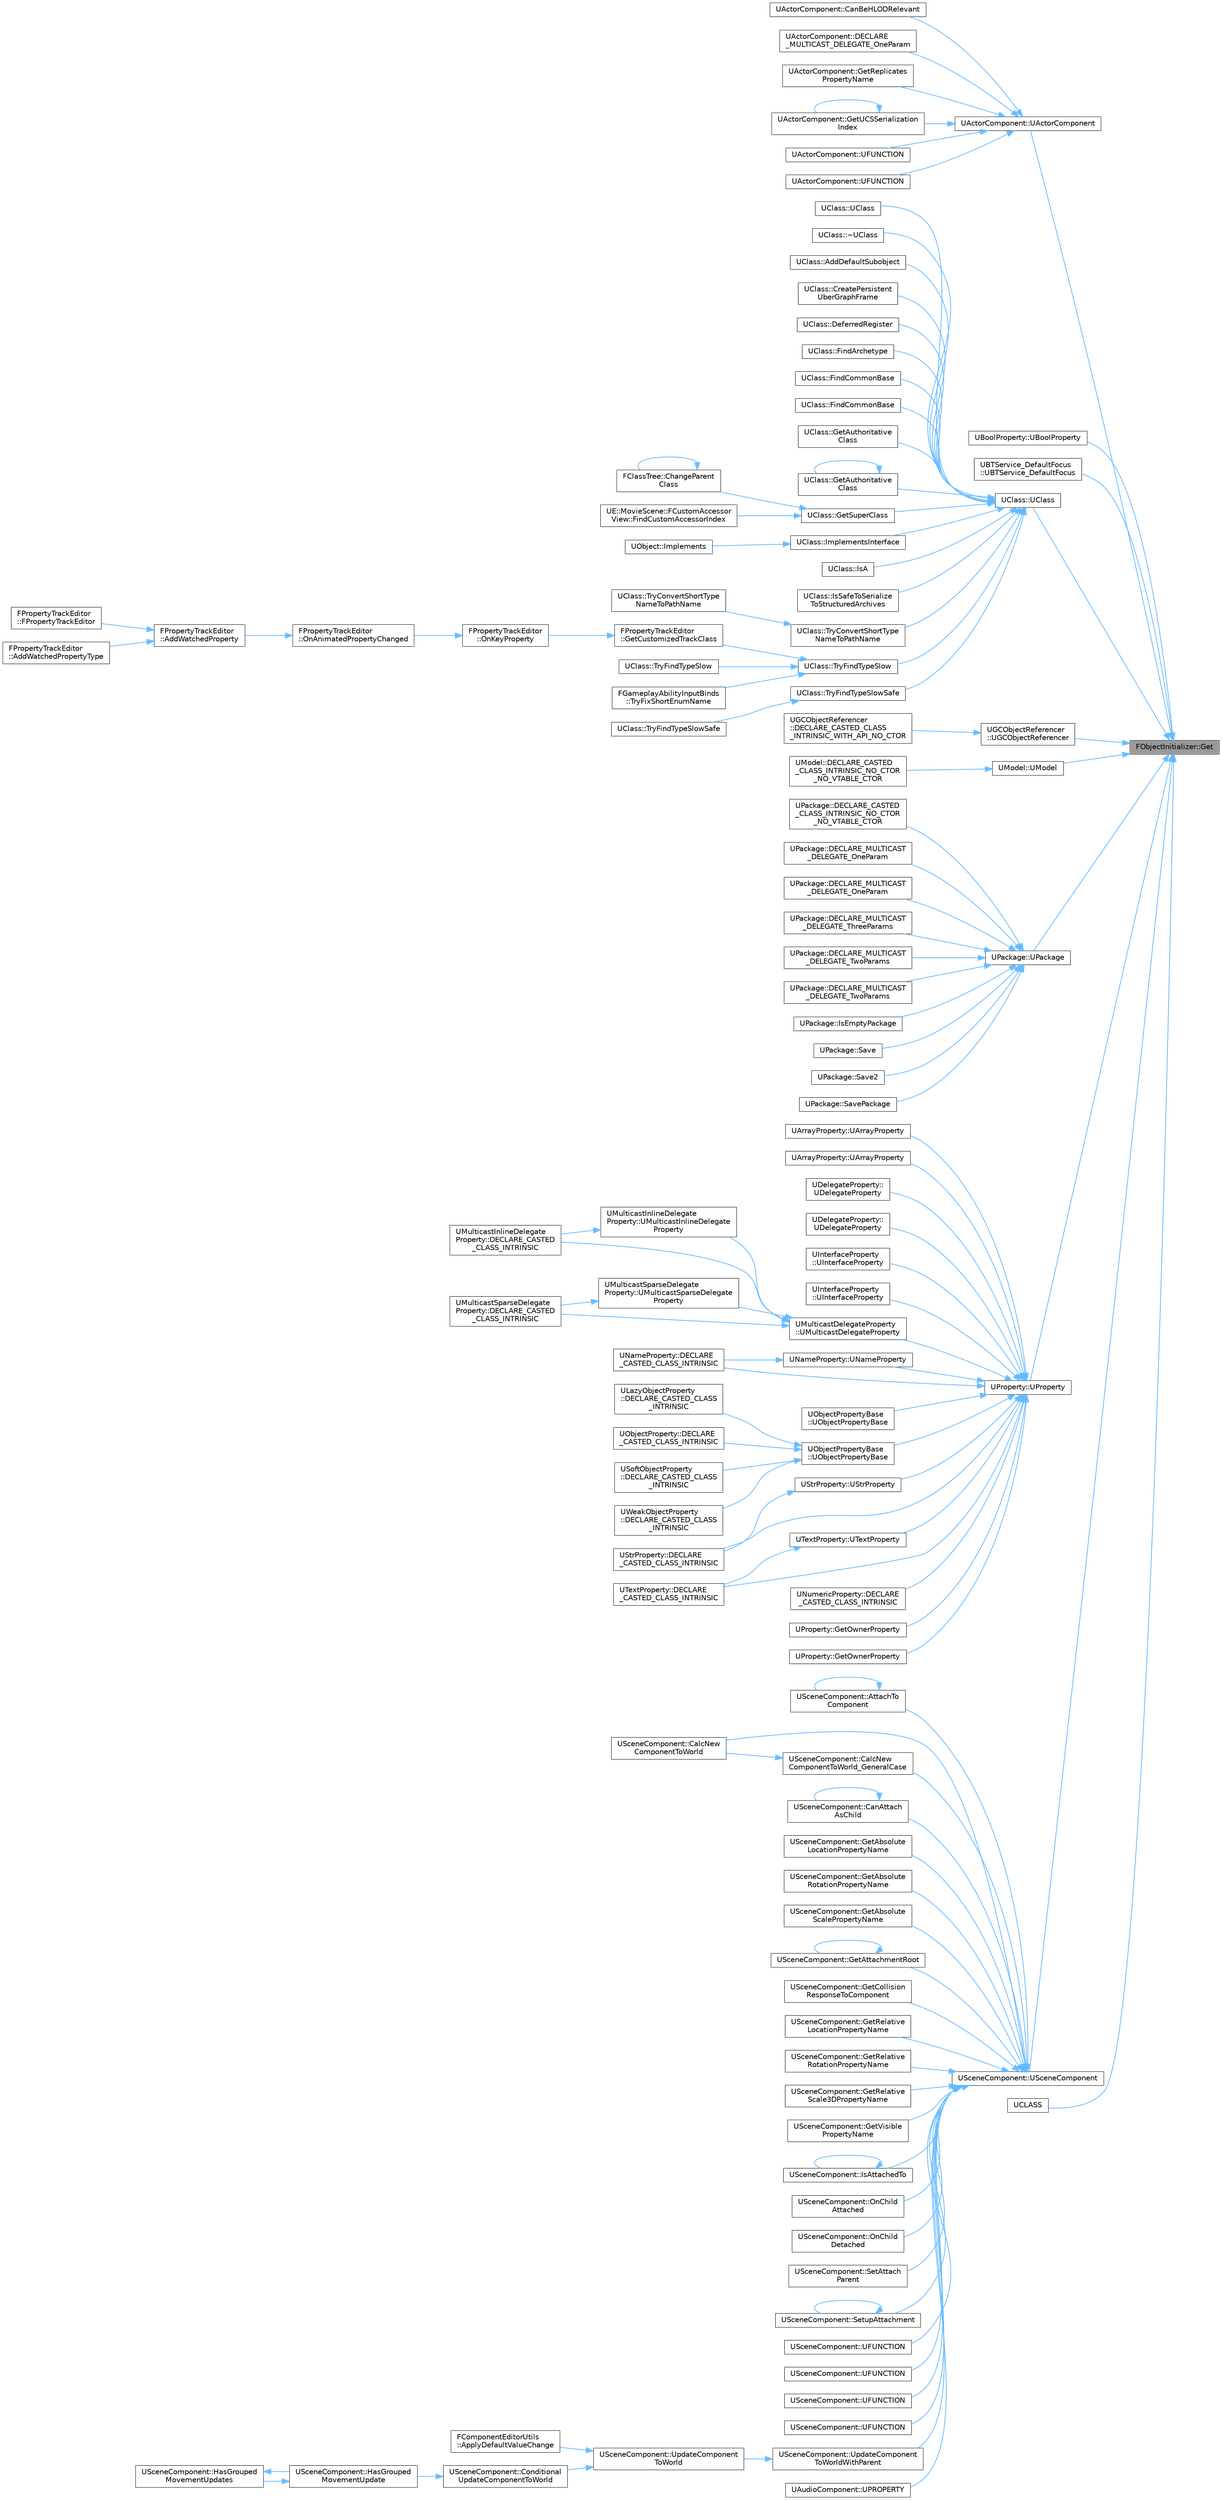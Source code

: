 digraph "FObjectInitializer::Get"
{
 // INTERACTIVE_SVG=YES
 // LATEX_PDF_SIZE
  bgcolor="transparent";
  edge [fontname=Helvetica,fontsize=10,labelfontname=Helvetica,labelfontsize=10];
  node [fontname=Helvetica,fontsize=10,shape=box,height=0.2,width=0.4];
  rankdir="RL";
  Node1 [id="Node000001",label="FObjectInitializer::Get",height=0.2,width=0.4,color="gray40", fillcolor="grey60", style="filled", fontcolor="black",tooltip="Gets ObjectInitializer for the currently constructed object."];
  Node1 -> Node2 [id="edge1_Node000001_Node000002",dir="back",color="steelblue1",style="solid",tooltip=" "];
  Node2 [id="Node000002",label="UActorComponent::UActorComponent",height=0.2,width=0.4,color="grey40", fillcolor="white", style="filled",URL="$df/db5/classUActorComponent.html#aa260b51625481ac2b89594957b99da61",tooltip="Default UObject constructor that takes an optional ObjectInitializer."];
  Node2 -> Node3 [id="edge2_Node000002_Node000003",dir="back",color="steelblue1",style="solid",tooltip=" "];
  Node3 [id="Node000003",label="UActorComponent::CanBeHLODRelevant",height=0.2,width=0.4,color="grey40", fillcolor="white", style="filled",URL="$df/db5/classUActorComponent.html#a53706fb8d66450050e47185053f92306",tooltip="Utility method used by subclasses to test basic conditions a component must fulfill to be considered ..."];
  Node2 -> Node4 [id="edge3_Node000002_Node000004",dir="back",color="steelblue1",style="solid",tooltip=" "];
  Node4 [id="Node000004",label="UActorComponent::DECLARE\l_MULTICAST_DELEGATE_OneParam",height=0.2,width=0.4,color="grey40", fillcolor="white", style="filled",URL="$df/db5/classUActorComponent.html#ad89ea882f20e94e623a737c84a3250ba",tooltip=" "];
  Node2 -> Node5 [id="edge4_Node000002_Node000005",dir="back",color="steelblue1",style="solid",tooltip=" "];
  Node5 [id="Node000005",label="UActorComponent::GetReplicates\lPropertyName",height=0.2,width=0.4,color="grey40", fillcolor="white", style="filled",URL="$df/db5/classUActorComponent.html#aa4007ddc6996da00c436d8625a592dfc",tooltip="Gets the property name for bReplicates."];
  Node2 -> Node6 [id="edge5_Node000002_Node000006",dir="back",color="steelblue1",style="solid",tooltip=" "];
  Node6 [id="Node000006",label="UActorComponent::GetUCSSerialization\lIndex",height=0.2,width=0.4,color="grey40", fillcolor="white", style="filled",URL="$df/db5/classUActorComponent.html#a8074df965db773a18b282f6a6af17414",tooltip="Returns the UCS serialization index."];
  Node6 -> Node6 [id="edge6_Node000006_Node000006",dir="back",color="steelblue1",style="solid",tooltip=" "];
  Node2 -> Node7 [id="edge7_Node000002_Node000007",dir="back",color="steelblue1",style="solid",tooltip=" "];
  Node7 [id="Node000007",label="UActorComponent::UFUNCTION",height=0.2,width=0.4,color="grey40", fillcolor="white", style="filled",URL="$df/db5/classUActorComponent.html#ac58b2f5aaece934cd665a0c0f7866146",tooltip="Make this component tick after PrerequisiteComponent."];
  Node2 -> Node8 [id="edge8_Node000002_Node000008",dir="back",color="steelblue1",style="solid",tooltip=" "];
  Node8 [id="Node000008",label="UActorComponent::UFUNCTION",height=0.2,width=0.4,color="grey40", fillcolor="white", style="filled",URL="$df/db5/classUActorComponent.html#a13058908265b93cdc4c2b21fe101ae69",tooltip="Remove tick dependency on PrerequisiteComponent."];
  Node1 -> Node9 [id="edge9_Node000001_Node000009",dir="back",color="steelblue1",style="solid",tooltip=" "];
  Node9 [id="Node000009",label="UBoolProperty::UBoolProperty",height=0.2,width=0.4,color="grey40", fillcolor="white", style="filled",URL="$da/d8c/classUBoolProperty.html#ada66432d0638579b14fdff0b4eebc96a",tooltip=" "];
  Node1 -> Node10 [id="edge10_Node000001_Node000010",dir="back",color="steelblue1",style="solid",tooltip=" "];
  Node10 [id="Node000010",label="UBTService_DefaultFocus\l::UBTService_DefaultFocus",height=0.2,width=0.4,color="grey40", fillcolor="white", style="filled",URL="$dd/d33/classUBTService__DefaultFocus.html#a168fd1c57095d3ca447889adfbd40e4f",tooltip=" "];
  Node1 -> Node11 [id="edge11_Node000001_Node000011",dir="back",color="steelblue1",style="solid",tooltip=" "];
  Node11 [id="Node000011",label="UClass::UClass",height=0.2,width=0.4,color="grey40", fillcolor="white", style="filled",URL="$d4/d77/classUClass.html#a3eaf7ab414407b1d5821cc1c9b371ae5",tooltip=" "];
  Node11 -> Node12 [id="edge12_Node000011_Node000012",dir="back",color="steelblue1",style="solid",tooltip=" "];
  Node12 [id="Node000012",label="UClass::UClass",height=0.2,width=0.4,color="grey40", fillcolor="white", style="filled",URL="$d4/d77/classUClass.html#a29ca0fbcdb3f94cba3215601c09c6325",tooltip=" "];
  Node11 -> Node13 [id="edge13_Node000011_Node000013",dir="back",color="steelblue1",style="solid",tooltip=" "];
  Node13 [id="Node000013",label="UClass::~UClass",height=0.2,width=0.4,color="grey40", fillcolor="white", style="filled",URL="$d4/d77/classUClass.html#a294e9b7ce6a4500d9555dda7c276a460",tooltip=" "];
  Node11 -> Node14 [id="edge14_Node000011_Node000014",dir="back",color="steelblue1",style="solid",tooltip=" "];
  Node14 [id="Node000014",label="UClass::AddDefaultSubobject",height=0.2,width=0.4,color="grey40", fillcolor="white", style="filled",URL="$d4/d77/classUClass.html#aba20f9d07bfa6846905465179b6371d2",tooltip="Adds a new default instance map item."];
  Node11 -> Node15 [id="edge15_Node000011_Node000015",dir="back",color="steelblue1",style="solid",tooltip=" "];
  Node15 [id="Node000015",label="UClass::CreatePersistent\lUberGraphFrame",height=0.2,width=0.4,color="grey40", fillcolor="white", style="filled",URL="$d4/d77/classUClass.html#a1982b5bd812a168c2da5435db7f1ae45",tooltip="Creates memory to store temporary data."];
  Node11 -> Node16 [id="edge16_Node000011_Node000016",dir="back",color="steelblue1",style="solid",tooltip=" "];
  Node16 [id="Node000016",label="UClass::DeferredRegister",height=0.2,width=0.4,color="grey40", fillcolor="white", style="filled",URL="$d4/d77/classUClass.html#a792d1672fa7497f16d7b1c2d16b4c706",tooltip="Convert a boot-strap registered class into a real one, add to uobject array, etc."];
  Node11 -> Node17 [id="edge17_Node000011_Node000017",dir="back",color="steelblue1",style="solid",tooltip=" "];
  Node17 [id="Node000017",label="UClass::FindArchetype",height=0.2,width=0.4,color="grey40", fillcolor="white", style="filled",URL="$d4/d77/classUClass.html#aa0bab5fa09ce830d413929dedda751ac",tooltip="Finds the object that is used as the parent object when serializing properties, overridden for bluepr..."];
  Node11 -> Node18 [id="edge18_Node000011_Node000018",dir="back",color="steelblue1",style="solid",tooltip=" "];
  Node18 [id="Node000018",label="UClass::FindCommonBase",height=0.2,width=0.4,color="grey40", fillcolor="white", style="filled",URL="$d4/d77/classUClass.html#a0dc9973b3703b09a9afb01ee7125e90b",tooltip="Finds the common base class that parents the array of classes passed in."];
  Node11 -> Node19 [id="edge19_Node000011_Node000019",dir="back",color="steelblue1",style="solid",tooltip=" "];
  Node19 [id="Node000019",label="UClass::FindCommonBase",height=0.2,width=0.4,color="grey40", fillcolor="white", style="filled",URL="$d4/d77/classUClass.html#a0f42481d5148b4e21ec6a72759b9fd77",tooltip="Finds the common base class that parents the two classes passed in."];
  Node11 -> Node20 [id="edge20_Node000011_Node000020",dir="back",color="steelblue1",style="solid",tooltip=" "];
  Node20 [id="Node000020",label="UClass::GetAuthoritative\lClass",height=0.2,width=0.4,color="grey40", fillcolor="white", style="filled",URL="$d4/d77/classUClass.html#af3a59e892850e951eaad2392976b122d",tooltip="If there are potentially multiple versions of this class (e.g."];
  Node11 -> Node21 [id="edge21_Node000011_Node000021",dir="back",color="steelblue1",style="solid",tooltip=" "];
  Node21 [id="Node000021",label="UClass::GetAuthoritative\lClass",height=0.2,width=0.4,color="grey40", fillcolor="white", style="filled",URL="$d4/d77/classUClass.html#a69fa0fed46fa0abf4be3a4a471fa570f",tooltip=" "];
  Node21 -> Node21 [id="edge22_Node000021_Node000021",dir="back",color="steelblue1",style="solid",tooltip=" "];
  Node11 -> Node22 [id="edge23_Node000011_Node000022",dir="back",color="steelblue1",style="solid",tooltip=" "];
  Node22 [id="Node000022",label="UClass::GetSuperClass",height=0.2,width=0.4,color="grey40", fillcolor="white", style="filled",URL="$d4/d77/classUClass.html#aafb82e374c37f130107959822cc94d5a",tooltip="Returns parent class, the parent of a Class is always another class."];
  Node22 -> Node23 [id="edge24_Node000022_Node000023",dir="back",color="steelblue1",style="solid",tooltip=" "];
  Node23 [id="Node000023",label="FClassTree::ChangeParent\lClass",height=0.2,width=0.4,color="grey40", fillcolor="white", style="filled",URL="$de/d1f/classFClassTree.html#afd1b5042e1f5072d870bccb258727427",tooltip="Move a class node in the hierarchy tree after a class has changed its SuperClass."];
  Node23 -> Node23 [id="edge25_Node000023_Node000023",dir="back",color="steelblue1",style="solid",tooltip=" "];
  Node22 -> Node24 [id="edge26_Node000022_Node000024",dir="back",color="steelblue1",style="solid",tooltip=" "];
  Node24 [id="Node000024",label="UE::MovieScene::FCustomAccessor\lView::FindCustomAccessorIndex",height=0.2,width=0.4,color="grey40", fillcolor="white", style="filled",URL="$d5/dd6/structUE_1_1MovieScene_1_1FCustomAccessorView.html#af5406f5fc5b26043496b605cbb229502",tooltip=" "];
  Node11 -> Node25 [id="edge27_Node000011_Node000025",dir="back",color="steelblue1",style="solid",tooltip=" "];
  Node25 [id="Node000025",label="UClass::ImplementsInterface",height=0.2,width=0.4,color="grey40", fillcolor="white", style="filled",URL="$d4/d77/classUClass.html#afe1f221f788a17354e101663792b6566",tooltip="This will return whether or not this class implements the passed in class / interface."];
  Node25 -> Node26 [id="edge28_Node000025_Node000026",dir="back",color="steelblue1",style="solid",tooltip=" "];
  Node26 [id="Node000026",label="UObject::Implements",height=0.2,width=0.4,color="grey40", fillcolor="white", style="filled",URL="$df/def/classUObject.html#ae0bc37b1499bdc19fdcfd670aa566c07",tooltip="Returns true if this object implements the interface T, false otherwise."];
  Node11 -> Node27 [id="edge29_Node000011_Node000027",dir="back",color="steelblue1",style="solid",tooltip=" "];
  Node27 [id="Node000027",label="UClass::IsA",height=0.2,width=0.4,color="grey40", fillcolor="white", style="filled",URL="$d4/d77/classUClass.html#a7005afe87f5319c03bafdea7d771064f",tooltip="This signature intentionally hides the method declared in UObjectBaseUtility to make it private."];
  Node11 -> Node28 [id="edge30_Node000011_Node000028",dir="back",color="steelblue1",style="solid",tooltip=" "];
  Node28 [id="Node000028",label="UClass::IsSafeToSerialize\lToStructuredArchives",height=0.2,width=0.4,color="grey40", fillcolor="white", style="filled",URL="$d4/d77/classUClass.html#aa53c24e5ae5f7e9ff565aa5947e2d0a8",tooltip="Helper function for determining if the given class is compatible with structured archive serializatio..."];
  Node11 -> Node29 [id="edge31_Node000011_Node000029",dir="back",color="steelblue1",style="solid",tooltip=" "];
  Node29 [id="Node000029",label="UClass::TryConvertShortType\lNameToPathName",height=0.2,width=0.4,color="grey40", fillcolor="white", style="filled",URL="$d4/d77/classUClass.html#a5f003f121352dbc26ec9e960ee3c49f5",tooltip="Tries to convert short class name to class path name."];
  Node29 -> Node30 [id="edge32_Node000029_Node000030",dir="back",color="steelblue1",style="solid",tooltip=" "];
  Node30 [id="Node000030",label="UClass::TryConvertShortType\lNameToPathName",height=0.2,width=0.4,color="grey40", fillcolor="white", style="filled",URL="$d4/d77/classUClass.html#a092f21b075bd15b2eb45a080881b0816",tooltip="Tries to convert short class name to class path name."];
  Node11 -> Node31 [id="edge33_Node000011_Node000031",dir="back",color="steelblue1",style="solid",tooltip=" "];
  Node31 [id="Node000031",label="UClass::TryFindTypeSlow",height=0.2,width=0.4,color="grey40", fillcolor="white", style="filled",URL="$d4/d77/classUClass.html#af27b3e322ffd28aabf54bb826bc62605",tooltip="Utility function that tries to find a type (class/struct/enum) given a path name or a short name howe..."];
  Node31 -> Node32 [id="edge34_Node000031_Node000032",dir="back",color="steelblue1",style="solid",tooltip=" "];
  Node32 [id="Node000032",label="FPropertyTrackEditor\l::GetCustomizedTrackClass",height=0.2,width=0.4,color="grey40", fillcolor="white", style="filled",URL="$d2/ddf/classFPropertyTrackEditor.html#a3286b8a4379e27deed886e05da8abd18",tooltip="Get a customized track class from the property if there is one, otherwise return nullptr."];
  Node32 -> Node33 [id="edge35_Node000032_Node000033",dir="back",color="steelblue1",style="solid",tooltip=" "];
  Node33 [id="Node000033",label="FPropertyTrackEditor\l::OnKeyProperty",height=0.2,width=0.4,color="grey40", fillcolor="white", style="filled",URL="$d2/ddf/classFPropertyTrackEditor.html#ae15f459bca140aa8ce2705a416f88b8a",tooltip="Adds a key based on a property change."];
  Node33 -> Node34 [id="edge36_Node000033_Node000034",dir="back",color="steelblue1",style="solid",tooltip=" "];
  Node34 [id="Node000034",label="FPropertyTrackEditor\l::OnAnimatedPropertyChanged",height=0.2,width=0.4,color="grey40", fillcolor="white", style="filled",URL="$d2/ddf/classFPropertyTrackEditor.html#adc7b3cca3d97597e16ba4deab8be7417",tooltip="Called by the details panel when an animatable property changes."];
  Node34 -> Node35 [id="edge37_Node000034_Node000035",dir="back",color="steelblue1",style="solid",tooltip=" "];
  Node35 [id="Node000035",label="FPropertyTrackEditor\l::AddWatchedProperty",height=0.2,width=0.4,color="grey40", fillcolor="white", style="filled",URL="$d2/ddf/classFPropertyTrackEditor.html#addad71aaf1e74ae332f42fec7a938ac7",tooltip="Adds a callback for property changes for the supplied property type name."];
  Node35 -> Node36 [id="edge38_Node000035_Node000036",dir="back",color="steelblue1",style="solid",tooltip=" "];
  Node36 [id="Node000036",label="FPropertyTrackEditor\l::FPropertyTrackEditor",height=0.2,width=0.4,color="grey40", fillcolor="white", style="filled",URL="$d2/ddf/classFPropertyTrackEditor.html#a3d57dad4004201f09a928e2ce3dfb7b7",tooltip="Constructor."];
  Node35 -> Node37 [id="edge39_Node000035_Node000037",dir="back",color="steelblue1",style="solid",tooltip=" "];
  Node37 [id="Node000037",label="FPropertyTrackEditor\l::AddWatchedPropertyType",height=0.2,width=0.4,color="grey40", fillcolor="white", style="filled",URL="$d2/ddf/classFPropertyTrackEditor.html#a76daa7a3a3094f1413e00136f235d481",tooltip="Adds a callback for property changes for the supplied property type name."];
  Node31 -> Node38 [id="edge40_Node000031_Node000038",dir="back",color="steelblue1",style="solid",tooltip=" "];
  Node38 [id="Node000038",label="UClass::TryFindTypeSlow",height=0.2,width=0.4,color="grey40", fillcolor="white", style="filled",URL="$d4/d77/classUClass.html#a0443fe97ea025c8defc1933d97de2360",tooltip="Utility function that tries to find a type (class/struct/enum) given a path name or a short name howe..."];
  Node31 -> Node39 [id="edge41_Node000031_Node000039",dir="back",color="steelblue1",style="solid",tooltip=" "];
  Node39 [id="Node000039",label="FGameplayAbilityInputBinds\l::TryFixShortEnumName",height=0.2,width=0.4,color="grey40", fillcolor="white", style="filled",URL="$de/d19/structFGameplayAbilityInputBinds.html#a1eeb52214359bfc23a7c9753d4288952",tooltip=" "];
  Node11 -> Node40 [id="edge42_Node000011_Node000040",dir="back",color="steelblue1",style="solid",tooltip=" "];
  Node40 [id="Node000040",label="UClass::TryFindTypeSlowSafe",height=0.2,width=0.4,color="grey40", fillcolor="white", style="filled",URL="$d4/d77/classUClass.html#af2359fc67ee8bd10244076af0da64d70",tooltip="Utility function that tries to find a type (class/struct/enum) given a path name or a short name howe..."];
  Node40 -> Node41 [id="edge43_Node000040_Node000041",dir="back",color="steelblue1",style="solid",tooltip=" "];
  Node41 [id="Node000041",label="UClass::TryFindTypeSlowSafe",height=0.2,width=0.4,color="grey40", fillcolor="white", style="filled",URL="$d4/d77/classUClass.html#acd49c4c1cd7b89093aab2051c72dcdd9",tooltip="Utility function that tries to find a type (class/struct/enum) given a path name or a short name howe..."];
  Node1 -> Node42 [id="edge44_Node000001_Node000042",dir="back",color="steelblue1",style="solid",tooltip=" "];
  Node42 [id="Node000042",label="UGCObjectReferencer\l::UGCObjectReferencer",height=0.2,width=0.4,color="grey40", fillcolor="white", style="filled",URL="$de/d83/classUGCObjectReferencer.html#a7878da477e77873b89f4ab59db89efaf",tooltip=" "];
  Node42 -> Node43 [id="edge45_Node000042_Node000043",dir="back",color="steelblue1",style="solid",tooltip=" "];
  Node43 [id="Node000043",label="UGCObjectReferencer\l::DECLARE_CASTED_CLASS\l_INTRINSIC_WITH_API_NO_CTOR",height=0.2,width=0.4,color="grey40", fillcolor="white", style="filled",URL="$de/d83/classUGCObjectReferencer.html#a44c9ea5365a8d7d6b6ce84dbda5979cc",tooltip=" "];
  Node1 -> Node44 [id="edge46_Node000001_Node000044",dir="back",color="steelblue1",style="solid",tooltip=" "];
  Node44 [id="Node000044",label="UModel::UModel",height=0.2,width=0.4,color="grey40", fillcolor="white", style="filled",URL="$d9/da7/classUModel.html#a33b8fc2fa4a943ccdbc8f468e34f2600",tooltip=" "];
  Node44 -> Node45 [id="edge47_Node000044_Node000045",dir="back",color="steelblue1",style="solid",tooltip=" "];
  Node45 [id="Node000045",label="UModel::DECLARE_CASTED\l_CLASS_INTRINSIC_NO_CTOR\l_NO_VTABLE_CTOR",height=0.2,width=0.4,color="grey40", fillcolor="white", style="filled",URL="$d9/da7/classUModel.html#a045b960dedfd872d6cd82d8394d3a87c",tooltip="DO NOT USE."];
  Node1 -> Node46 [id="edge48_Node000001_Node000046",dir="back",color="steelblue1",style="solid",tooltip=" "];
  Node46 [id="Node000046",label="UPackage::UPackage",height=0.2,width=0.4,color="grey40", fillcolor="white", style="filled",URL="$da/d4a/classUPackage.html#a6d66fc78d3203b7bab73304e63901915",tooltip=" "];
  Node46 -> Node47 [id="edge49_Node000046_Node000047",dir="back",color="steelblue1",style="solid",tooltip=" "];
  Node47 [id="Node000047",label="UPackage::DECLARE_CASTED\l_CLASS_INTRINSIC_NO_CTOR\l_NO_VTABLE_CTOR",height=0.2,width=0.4,color="grey40", fillcolor="white", style="filled",URL="$da/d4a/classUPackage.html#a2819d8b1ba7da37e3623efd754390300",tooltip="DO NOT USE."];
  Node46 -> Node48 [id="edge50_Node000046_Node000048",dir="back",color="steelblue1",style="solid",tooltip=" "];
  Node48 [id="Node000048",label="UPackage::DECLARE_MULTICAST\l_DELEGATE_OneParam",height=0.2,width=0.4,color="grey40", fillcolor="white", style="filled",URL="$da/d4a/classUPackage.html#adf1fee1dc4a9f1a23fe6992ac6ada43e",tooltip="delegate type for package dirty state events."];
  Node46 -> Node49 [id="edge51_Node000046_Node000049",dir="back",color="steelblue1",style="solid",tooltip=" "];
  Node49 [id="Node000049",label="UPackage::DECLARE_MULTICAST\l_DELEGATE_OneParam",height=0.2,width=0.4,color="grey40", fillcolor="white", style="filled",URL="$da/d4a/classUPackage.html#a831caeea6fafa769173a9a60600bca9e",tooltip="delegate type for when a package is about to be saved"];
  Node46 -> Node50 [id="edge52_Node000046_Node000050",dir="back",color="steelblue1",style="solid",tooltip=" "];
  Node50 [id="Node000050",label="UPackage::DECLARE_MULTICAST\l_DELEGATE_ThreeParams",height=0.2,width=0.4,color="grey40", fillcolor="white", style="filled",URL="$da/d4a/classUPackage.html#ad00ced7cab0a20274628a009d588449c",tooltip="delegate type for package saved events ( Params: const FString& PackageFileName, UObject* Outer,..."];
  Node46 -> Node51 [id="edge53_Node000046_Node000051",dir="back",color="steelblue1",style="solid",tooltip=" "];
  Node51 [id="Node000051",label="UPackage::DECLARE_MULTICAST\l_DELEGATE_TwoParams",height=0.2,width=0.4,color="grey40", fillcolor="white", style="filled",URL="$da/d4a/classUPackage.html#ab77b53ad10f25215d5c87006c7a962f4",tooltip="delegate type for when a package is marked as dirty via UObjectBaseUtility::MarkPackageDirty ( Params..."];
  Node46 -> Node52 [id="edge54_Node000046_Node000052",dir="back",color="steelblue1",style="solid",tooltip=" "];
  Node52 [id="Node000052",label="UPackage::DECLARE_MULTICAST\l_DELEGATE_TwoParams",height=0.2,width=0.4,color="grey40", fillcolor="white", style="filled",URL="$da/d4a/classUPackage.html#a5b005b5c54c7406420bf8700d5446fcd",tooltip="delegate type for when a package is about to be saved"];
  Node46 -> Node53 [id="edge55_Node000046_Node000053",dir="back",color="steelblue1",style="solid",tooltip=" "];
  Node53 [id="Node000053",label="UPackage::IsEmptyPackage",height=0.2,width=0.4,color="grey40", fillcolor="white", style="filled",URL="$da/d4a/classUPackage.html#a720aa8970f84eb7a2e9496f14fae25e3",tooltip="Determines if a package contains no more assets."];
  Node46 -> Node54 [id="edge56_Node000046_Node000054",dir="back",color="steelblue1",style="solid",tooltip=" "];
  Node54 [id="Node000054",label="UPackage::Save",height=0.2,width=0.4,color="grey40", fillcolor="white", style="filled",URL="$da/d4a/classUPackage.html#a28350fdcbaf66fa75b9e9299148df981",tooltip="Save one specific object (along with any objects it references contained within the same Outer) into ..."];
  Node46 -> Node55 [id="edge57_Node000046_Node000055",dir="back",color="steelblue1",style="solid",tooltip=" "];
  Node55 [id="Node000055",label="UPackage::Save2",height=0.2,width=0.4,color="grey40", fillcolor="white", style="filled",URL="$da/d4a/classUPackage.html#a473c2c26aec9d711fd2d18bd89eba7cd",tooltip=" "];
  Node46 -> Node56 [id="edge58_Node000046_Node000056",dir="back",color="steelblue1",style="solid",tooltip=" "];
  Node56 [id="Node000056",label="UPackage::SavePackage",height=0.2,width=0.4,color="grey40", fillcolor="white", style="filled",URL="$da/d4a/classUPackage.html#a3a6fe2ed29fc5d9d730838c6ee8d31c3",tooltip="Save one specific object (along with any objects it references contained within the same Outer) into ..."];
  Node1 -> Node57 [id="edge59_Node000001_Node000057",dir="back",color="steelblue1",style="solid",tooltip=" "];
  Node57 [id="Node000057",label="UProperty::UProperty",height=0.2,width=0.4,color="grey40", fillcolor="white", style="filled",URL="$dd/d39/classUProperty.html#ae4f6e26dbf0af66778ef492b0ee21b43",tooltip=" "];
  Node57 -> Node58 [id="edge60_Node000057_Node000058",dir="back",color="steelblue1",style="solid",tooltip=" "];
  Node58 [id="Node000058",label="UArrayProperty::UArrayProperty",height=0.2,width=0.4,color="grey40", fillcolor="white", style="filled",URL="$d9/d5f/classUArrayProperty.html#a64b1aa9e30fa04e87890af33473c18db",tooltip=" "];
  Node57 -> Node59 [id="edge61_Node000057_Node000059",dir="back",color="steelblue1",style="solid",tooltip=" "];
  Node59 [id="Node000059",label="UArrayProperty::UArrayProperty",height=0.2,width=0.4,color="grey40", fillcolor="white", style="filled",URL="$d9/d5f/classUArrayProperty.html#a7eb9954abb612bc22fb8fcf668add6fb",tooltip=" "];
  Node57 -> Node60 [id="edge62_Node000057_Node000060",dir="back",color="steelblue1",style="solid",tooltip=" "];
  Node60 [id="Node000060",label="UDelegateProperty::\lUDelegateProperty",height=0.2,width=0.4,color="grey40", fillcolor="white", style="filled",URL="$d2/d27/classUDelegateProperty.html#aeb3b32a362480c3029024bf72b4dd80e",tooltip=" "];
  Node57 -> Node61 [id="edge63_Node000057_Node000061",dir="back",color="steelblue1",style="solid",tooltip=" "];
  Node61 [id="Node000061",label="UDelegateProperty::\lUDelegateProperty",height=0.2,width=0.4,color="grey40", fillcolor="white", style="filled",URL="$d2/d27/classUDelegateProperty.html#ad5f262f395b7f7984162b7adc6ed654d",tooltip="Points to the source delegate function (the function declared with the delegate keyword) used in the ..."];
  Node57 -> Node62 [id="edge64_Node000057_Node000062",dir="back",color="steelblue1",style="solid",tooltip=" "];
  Node62 [id="Node000062",label="UInterfaceProperty\l::UInterfaceProperty",height=0.2,width=0.4,color="grey40", fillcolor="white", style="filled",URL="$d8/d10/classUInterfaceProperty.html#af1aa15e25e18509d25a43406b06b793e",tooltip=" "];
  Node57 -> Node63 [id="edge65_Node000057_Node000063",dir="back",color="steelblue1",style="solid",tooltip=" "];
  Node63 [id="Node000063",label="UInterfaceProperty\l::UInterfaceProperty",height=0.2,width=0.4,color="grey40", fillcolor="white", style="filled",URL="$d8/d10/classUInterfaceProperty.html#ab09987e5d39b10faf78e9a9f9af24fe0",tooltip="The native interface class that this interface property refers to."];
  Node57 -> Node64 [id="edge66_Node000057_Node000064",dir="back",color="steelblue1",style="solid",tooltip=" "];
  Node64 [id="Node000064",label="UMulticastDelegateProperty\l::UMulticastDelegateProperty",height=0.2,width=0.4,color="grey40", fillcolor="white", style="filled",URL="$d8/d0c/classUMulticastDelegateProperty.html#a6717efffd879f80d8c566f6e1d608ccf",tooltip="Points to the source delegate function (the function declared with the delegate keyword) used in the ..."];
  Node64 -> Node65 [id="edge67_Node000064_Node000065",dir="back",color="steelblue1",style="solid",tooltip=" "];
  Node65 [id="Node000065",label="UMulticastInlineDelegate\lProperty::UMulticastInlineDelegate\lProperty",height=0.2,width=0.4,color="grey40", fillcolor="white", style="filled",URL="$dc/d30/classUMulticastInlineDelegateProperty.html#a724b87b09f5ea1cb3ff82e7c291c02a3",tooltip=" "];
  Node65 -> Node66 [id="edge68_Node000065_Node000066",dir="back",color="steelblue1",style="solid",tooltip=" "];
  Node66 [id="Node000066",label="UMulticastInlineDelegate\lProperty::DECLARE_CASTED\l_CLASS_INTRINSIC",height=0.2,width=0.4,color="grey40", fillcolor="white", style="filled",URL="$dc/d30/classUMulticastInlineDelegateProperty.html#a212361bf0ba2eb5e10bdd4a7491beceb",tooltip=" "];
  Node64 -> Node67 [id="edge69_Node000064_Node000067",dir="back",color="steelblue1",style="solid",tooltip=" "];
  Node67 [id="Node000067",label="UMulticastSparseDelegate\lProperty::UMulticastSparseDelegate\lProperty",height=0.2,width=0.4,color="grey40", fillcolor="white", style="filled",URL="$d8/d68/classUMulticastSparseDelegateProperty.html#a10eb5d33e8df47915ad538134c51968d",tooltip=" "];
  Node67 -> Node68 [id="edge70_Node000067_Node000068",dir="back",color="steelblue1",style="solid",tooltip=" "];
  Node68 [id="Node000068",label="UMulticastSparseDelegate\lProperty::DECLARE_CASTED\l_CLASS_INTRINSIC",height=0.2,width=0.4,color="grey40", fillcolor="white", style="filled",URL="$d8/d68/classUMulticastSparseDelegateProperty.html#a1162ba306f60d4b6beae0d45bfd784e5",tooltip=" "];
  Node64 -> Node66 [id="edge71_Node000064_Node000066",dir="back",color="steelblue1",style="solid",tooltip=" "];
  Node64 -> Node68 [id="edge72_Node000064_Node000068",dir="back",color="steelblue1",style="solid",tooltip=" "];
  Node57 -> Node69 [id="edge73_Node000057_Node000069",dir="back",color="steelblue1",style="solid",tooltip=" "];
  Node69 [id="Node000069",label="UNameProperty::UNameProperty",height=0.2,width=0.4,color="grey40", fillcolor="white", style="filled",URL="$dc/ded/classUNameProperty.html#a8ee41ed91b39ff4d3590460a0e29542a",tooltip=" "];
  Node69 -> Node70 [id="edge74_Node000069_Node000070",dir="back",color="steelblue1",style="solid",tooltip=" "];
  Node70 [id="Node000070",label="UNameProperty::DECLARE\l_CASTED_CLASS_INTRINSIC",height=0.2,width=0.4,color="grey40", fillcolor="white", style="filled",URL="$dc/ded/classUNameProperty.html#a3b733c44ad61c60a963ba597e96ade5f",tooltip=" "];
  Node57 -> Node71 [id="edge75_Node000057_Node000071",dir="back",color="steelblue1",style="solid",tooltip=" "];
  Node71 [id="Node000071",label="UObjectPropertyBase\l::UObjectPropertyBase",height=0.2,width=0.4,color="grey40", fillcolor="white", style="filled",URL="$d9/d3f/classUObjectPropertyBase.html#a4331639cfaca353f7317f8982bba3b86",tooltip=" "];
  Node57 -> Node72 [id="edge76_Node000057_Node000072",dir="back",color="steelblue1",style="solid",tooltip=" "];
  Node72 [id="Node000072",label="UObjectPropertyBase\l::UObjectPropertyBase",height=0.2,width=0.4,color="grey40", fillcolor="white", style="filled",URL="$d9/d3f/classUObjectPropertyBase.html#a2d6872c727898321f889d869542a9a20",tooltip=" "];
  Node72 -> Node73 [id="edge77_Node000072_Node000073",dir="back",color="steelblue1",style="solid",tooltip=" "];
  Node73 [id="Node000073",label="ULazyObjectProperty\l::DECLARE_CASTED_CLASS\l_INTRINSIC",height=0.2,width=0.4,color="grey40", fillcolor="white", style="filled",URL="$db/de5/classULazyObjectProperty.html#a281c489b7a36f4d78a367206f658dd63",tooltip=" "];
  Node72 -> Node74 [id="edge78_Node000072_Node000074",dir="back",color="steelblue1",style="solid",tooltip=" "];
  Node74 [id="Node000074",label="UObjectProperty::DECLARE\l_CASTED_CLASS_INTRINSIC",height=0.2,width=0.4,color="grey40", fillcolor="white", style="filled",URL="$dd/d4a/classUObjectProperty.html#adc8ae96b14d414d55e11a89d768fc5be",tooltip=" "];
  Node72 -> Node75 [id="edge79_Node000072_Node000075",dir="back",color="steelblue1",style="solid",tooltip=" "];
  Node75 [id="Node000075",label="USoftObjectProperty\l::DECLARE_CASTED_CLASS\l_INTRINSIC",height=0.2,width=0.4,color="grey40", fillcolor="white", style="filled",URL="$d7/def/classUSoftObjectProperty.html#a3ba136db2d645922ff5a2d18c6ffebce",tooltip=" "];
  Node72 -> Node76 [id="edge80_Node000072_Node000076",dir="back",color="steelblue1",style="solid",tooltip=" "];
  Node76 [id="Node000076",label="UWeakObjectProperty\l::DECLARE_CASTED_CLASS\l_INTRINSIC",height=0.2,width=0.4,color="grey40", fillcolor="white", style="filled",URL="$d4/df2/classUWeakObjectProperty.html#ac997e6a415896d461df78ad13e0cd256",tooltip=" "];
  Node57 -> Node77 [id="edge81_Node000057_Node000077",dir="back",color="steelblue1",style="solid",tooltip=" "];
  Node77 [id="Node000077",label="UStrProperty::UStrProperty",height=0.2,width=0.4,color="grey40", fillcolor="white", style="filled",URL="$d4/dc0/classUStrProperty.html#ab0bbdfc81bdc5e0558952644668463af",tooltip=" "];
  Node77 -> Node78 [id="edge82_Node000077_Node000078",dir="back",color="steelblue1",style="solid",tooltip=" "];
  Node78 [id="Node000078",label="UStrProperty::DECLARE\l_CASTED_CLASS_INTRINSIC",height=0.2,width=0.4,color="grey40", fillcolor="white", style="filled",URL="$d4/dc0/classUStrProperty.html#a0a11ef41ff81500fcc2432ee8cbd7843",tooltip=" "];
  Node57 -> Node79 [id="edge83_Node000057_Node000079",dir="back",color="steelblue1",style="solid",tooltip=" "];
  Node79 [id="Node000079",label="UTextProperty::UTextProperty",height=0.2,width=0.4,color="grey40", fillcolor="white", style="filled",URL="$d4/df5/classUTextProperty.html#ae9ced9c52465890d02fbe63bedaae5a9",tooltip=" "];
  Node79 -> Node80 [id="edge84_Node000079_Node000080",dir="back",color="steelblue1",style="solid",tooltip=" "];
  Node80 [id="Node000080",label="UTextProperty::DECLARE\l_CASTED_CLASS_INTRINSIC",height=0.2,width=0.4,color="grey40", fillcolor="white", style="filled",URL="$d4/df5/classUTextProperty.html#ac3371c018361504e5f310a06fd4416d6",tooltip=" "];
  Node57 -> Node70 [id="edge85_Node000057_Node000070",dir="back",color="steelblue1",style="solid",tooltip=" "];
  Node57 -> Node81 [id="edge86_Node000057_Node000081",dir="back",color="steelblue1",style="solid",tooltip=" "];
  Node81 [id="Node000081",label="UNumericProperty::DECLARE\l_CASTED_CLASS_INTRINSIC",height=0.2,width=0.4,color="grey40", fillcolor="white", style="filled",URL="$d5/dcb/classUNumericProperty.html#ab906615ba2d04b2095bceb7161e05ccd",tooltip=" "];
  Node57 -> Node78 [id="edge87_Node000057_Node000078",dir="back",color="steelblue1",style="solid",tooltip=" "];
  Node57 -> Node80 [id="edge88_Node000057_Node000080",dir="back",color="steelblue1",style="solid",tooltip=" "];
  Node57 -> Node82 [id="edge89_Node000057_Node000082",dir="back",color="steelblue1",style="solid",tooltip=" "];
  Node82 [id="Node000082",label="UProperty::GetOwnerProperty",height=0.2,width=0.4,color="grey40", fillcolor="white", style="filled",URL="$dd/d39/classUProperty.html#acce76b4f97cad74236849ae90f63ed23",tooltip="Returns the first UProperty in this property's Outer chain that does not have a UProperty for an Oute..."];
  Node57 -> Node83 [id="edge90_Node000057_Node000083",dir="back",color="steelblue1",style="solid",tooltip=" "];
  Node83 [id="Node000083",label="UProperty::GetOwnerProperty",height=0.2,width=0.4,color="grey40", fillcolor="white", style="filled",URL="$dd/d39/classUProperty.html#a2e390592238ead9ba10ab407cf786381",tooltip=" "];
  Node1 -> Node84 [id="edge91_Node000001_Node000084",dir="back",color="steelblue1",style="solid",tooltip=" "];
  Node84 [id="Node000084",label="USceneComponent::USceneComponent",height=0.2,width=0.4,color="grey40", fillcolor="white", style="filled",URL="$d7/dde/classUSceneComponent.html#ac5dd639651f358ef56c0101725307125",tooltip="The name to use for the default scene root variable."];
  Node84 -> Node85 [id="edge92_Node000084_Node000085",dir="back",color="steelblue1",style="solid",tooltip=" "];
  Node85 [id="Node000085",label="USceneComponent::AttachTo\lComponent",height=0.2,width=0.4,color="grey40", fillcolor="white", style="filled",URL="$d7/dde/classUSceneComponent.html#a54cefe9322d381abaf738f8f402b6b9d",tooltip="Attach this component to another scene component, optionally at a named socket."];
  Node85 -> Node85 [id="edge93_Node000085_Node000085",dir="back",color="steelblue1",style="solid",tooltip=" "];
  Node84 -> Node86 [id="edge94_Node000084_Node000086",dir="back",color="steelblue1",style="solid",tooltip=" "];
  Node86 [id="Node000086",label="USceneComponent::CalcNew\lComponentToWorld",height=0.2,width=0.4,color="grey40", fillcolor="white", style="filled",URL="$d7/dde/classUSceneComponent.html#a4a4607ce662aced5bf40d3510a01d94c",tooltip="Calculate the new ComponentToWorld transform for this component."];
  Node84 -> Node87 [id="edge95_Node000084_Node000087",dir="back",color="steelblue1",style="solid",tooltip=" "];
  Node87 [id="Node000087",label="USceneComponent::CalcNew\lComponentToWorld_GeneralCase",height=0.2,width=0.4,color="grey40", fillcolor="white", style="filled",URL="$d7/dde/classUSceneComponent.html#abf2304f321cbae0d833e0d1d56a2aa55",tooltip="Utility function to handle calculating transform with a parent."];
  Node87 -> Node86 [id="edge96_Node000087_Node000086",dir="back",color="steelblue1",style="solid",tooltip=" "];
  Node84 -> Node88 [id="edge97_Node000084_Node000088",dir="back",color="steelblue1",style="solid",tooltip=" "];
  Node88 [id="Node000088",label="USceneComponent::CanAttach\lAsChild",height=0.2,width=0.4,color="grey40", fillcolor="white", style="filled",URL="$d7/dde/classUSceneComponent.html#a5185edc7a1b67cc41b7e7a4b25ee9b04",tooltip="Called to see if it's possible to attach another scene component as a child."];
  Node88 -> Node88 [id="edge98_Node000088_Node000088",dir="back",color="steelblue1",style="solid",tooltip=" "];
  Node84 -> Node89 [id="edge99_Node000084_Node000089",dir="back",color="steelblue1",style="solid",tooltip=" "];
  Node89 [id="Node000089",label="USceneComponent::GetAbsolute\lLocationPropertyName",height=0.2,width=0.4,color="grey40", fillcolor="white", style="filled",URL="$d7/dde/classUSceneComponent.html#aedbcbcc7986a2cd545cf7b17c59ebff9",tooltip="Gets the property name for bAbsoluteLocation."];
  Node84 -> Node90 [id="edge100_Node000084_Node000090",dir="back",color="steelblue1",style="solid",tooltip=" "];
  Node90 [id="Node000090",label="USceneComponent::GetAbsolute\lRotationPropertyName",height=0.2,width=0.4,color="grey40", fillcolor="white", style="filled",URL="$d7/dde/classUSceneComponent.html#a00dac0ff6ce58a696ccdca0e45c0c35b",tooltip="Gets the property name for bAbsoluteRotation."];
  Node84 -> Node91 [id="edge101_Node000084_Node000091",dir="back",color="steelblue1",style="solid",tooltip=" "];
  Node91 [id="Node000091",label="USceneComponent::GetAbsolute\lScalePropertyName",height=0.2,width=0.4,color="grey40", fillcolor="white", style="filled",URL="$d7/dde/classUSceneComponent.html#a7e991bb3752a74684b1c1a648986d354",tooltip="Gets the property name for bAbsoluteScale."];
  Node84 -> Node92 [id="edge102_Node000084_Node000092",dir="back",color="steelblue1",style="solid",tooltip=" "];
  Node92 [id="Node000092",label="USceneComponent::GetAttachmentRoot",height=0.2,width=0.4,color="grey40", fillcolor="white", style="filled",URL="$d7/dde/classUSceneComponent.html#a41af40f7e25823e8a3278b3a83e7acd4",tooltip="Set how often this component is allowed to move during runtime."];
  Node92 -> Node92 [id="edge103_Node000092_Node000092",dir="back",color="steelblue1",style="solid",tooltip=" "];
  Node84 -> Node93 [id="edge104_Node000084_Node000093",dir="back",color="steelblue1",style="solid",tooltip=" "];
  Node93 [id="Node000093",label="USceneComponent::GetCollision\lResponseToComponent",height=0.2,width=0.4,color="grey40", fillcolor="white", style="filled",URL="$d7/dde/classUSceneComponent.html#a332de0e1e7f69ee80ee254d2dbfa4160",tooltip="Compares the CollisionObjectType of each component against the Response of the other,..."];
  Node84 -> Node94 [id="edge105_Node000084_Node000094",dir="back",color="steelblue1",style="solid",tooltip=" "];
  Node94 [id="Node000094",label="USceneComponent::GetRelative\lLocationPropertyName",height=0.2,width=0.4,color="grey40", fillcolor="white", style="filled",URL="$d7/dde/classUSceneComponent.html#ad34d1753f26b0f9dc00ea223d3ccada7",tooltip="Gets the property name for RelativeLocation."];
  Node84 -> Node95 [id="edge106_Node000084_Node000095",dir="back",color="steelblue1",style="solid",tooltip=" "];
  Node95 [id="Node000095",label="USceneComponent::GetRelative\lRotationPropertyName",height=0.2,width=0.4,color="grey40", fillcolor="white", style="filled",URL="$d7/dde/classUSceneComponent.html#a8fdcfdc9a93bfe8484adcb67bd501324",tooltip="Gets the property name for RelativeRotation."];
  Node84 -> Node96 [id="edge107_Node000084_Node000096",dir="back",color="steelblue1",style="solid",tooltip=" "];
  Node96 [id="Node000096",label="USceneComponent::GetRelative\lScale3DPropertyName",height=0.2,width=0.4,color="grey40", fillcolor="white", style="filled",URL="$d7/dde/classUSceneComponent.html#ad5d118f17438265bbc614539791e223f",tooltip="Gets the property name for RelativeScale3D."];
  Node84 -> Node97 [id="edge108_Node000084_Node000097",dir="back",color="steelblue1",style="solid",tooltip=" "];
  Node97 [id="Node000097",label="USceneComponent::GetVisible\lPropertyName",height=0.2,width=0.4,color="grey40", fillcolor="white", style="filled",URL="$d7/dde/classUSceneComponent.html#a8c7e4d751ef0bb36ed9ca18bd11de3b2",tooltip="Gets the property name for bVisible."];
  Node84 -> Node98 [id="edge109_Node000084_Node000098",dir="back",color="steelblue1",style="solid",tooltip=" "];
  Node98 [id="Node000098",label="USceneComponent::IsAttachedTo",height=0.2,width=0.4,color="grey40", fillcolor="white", style="filled",URL="$d7/dde/classUSceneComponent.html#afe80b2b20a98cd2f84304cb3832ffee5",tooltip="Walks up the attachment chain to see if this component is attached to the supplied component."];
  Node98 -> Node98 [id="edge110_Node000098_Node000098",dir="back",color="steelblue1",style="solid",tooltip=" "];
  Node84 -> Node99 [id="edge111_Node000084_Node000099",dir="back",color="steelblue1",style="solid",tooltip=" "];
  Node99 [id="Node000099",label="USceneComponent::OnChild\lAttached",height=0.2,width=0.4,color="grey40", fillcolor="white", style="filled",URL="$d7/dde/classUSceneComponent.html#a7d37cd3a28bafb62e57f0f775735cb39",tooltip="Called after a child scene component is attached to this component."];
  Node84 -> Node100 [id="edge112_Node000084_Node000100",dir="back",color="steelblue1",style="solid",tooltip=" "];
  Node100 [id="Node000100",label="USceneComponent::OnChild\lDetached",height=0.2,width=0.4,color="grey40", fillcolor="white", style="filled",URL="$d7/dde/classUSceneComponent.html#acc268c6495696cf38a6855e9067d7feb",tooltip="Called after a child scene component is detached from this component."];
  Node84 -> Node101 [id="edge113_Node000084_Node000101",dir="back",color="steelblue1",style="solid",tooltip=" "];
  Node101 [id="Node000101",label="USceneComponent::SetAttach\lParent",height=0.2,width=0.4,color="grey40", fillcolor="white", style="filled",URL="$d7/dde/classUSceneComponent.html#ad5c22de3e25c4f0b1826eaef8d953f91",tooltip="Sets the value of AttachParent without causing other side effects to this instance."];
  Node84 -> Node102 [id="edge114_Node000084_Node000102",dir="back",color="steelblue1",style="solid",tooltip=" "];
  Node102 [id="Node000102",label="USceneComponent::SetupAttachment",height=0.2,width=0.4,color="grey40", fillcolor="white", style="filled",URL="$d7/dde/classUSceneComponent.html#a8263f2d49aca8d5e53a5aadcbd9b4d21",tooltip="Initializes desired Attach Parent and SocketName to be attached to when the component is registered."];
  Node102 -> Node102 [id="edge115_Node000102_Node000102",dir="back",color="steelblue1",style="solid",tooltip=" "];
  Node84 -> Node103 [id="edge116_Node000084_Node000103",dir="back",color="steelblue1",style="solid",tooltip=" "];
  Node103 [id="Node000103",label="USceneComponent::UFUNCTION",height=0.2,width=0.4,color="grey40", fillcolor="white", style="filled",URL="$d7/dde/classUSceneComponent.html#a0f236ecc614f572e850038eba735f6c1",tooltip="Gets the attached child component at the specified location."];
  Node84 -> Node104 [id="edge117_Node000084_Node000104",dir="back",color="steelblue1",style="solid",tooltip=" "];
  Node104 [id="Node000104",label="USceneComponent::UFUNCTION",height=0.2,width=0.4,color="grey40", fillcolor="white", style="filled",URL="$d7/dde/classUSceneComponent.html#a213d6b9e57e08548a1c9a9244f287ef0",tooltip="Returns whether the specified body is currently using physics simulation."];
  Node84 -> Node105 [id="edge118_Node000084_Node000105",dir="back",color="steelblue1",style="solid",tooltip=" "];
  Node105 [id="Node000105",label="USceneComponent::UFUNCTION",height=0.2,width=0.4,color="grey40", fillcolor="white", style="filled",URL="$d7/dde/classUSceneComponent.html#a1cd7294985a2f7e5631d7d0c02ddcf39",tooltip="Gets all attachment parent components up to and including the root component."];
  Node84 -> Node106 [id="edge119_Node000084_Node000106",dir="back",color="steelblue1",style="solid",tooltip=" "];
  Node106 [id="Node000106",label="USceneComponent::UFUNCTION",height=0.2,width=0.4,color="grey40", fillcolor="white", style="filled",URL="$d7/dde/classUSceneComponent.html#a19a8f5be7489a12f4b21db54217124ae",tooltip="Get the SceneComponent we are attached to."];
  Node84 -> Node107 [id="edge120_Node000084_Node000107",dir="back",color="steelblue1",style="solid",tooltip=" "];
  Node107 [id="Node000107",label="USceneComponent::UpdateComponent\lToWorldWithParent",height=0.2,width=0.4,color="grey40", fillcolor="white", style="filled",URL="$d7/dde/classUSceneComponent.html#ac500776ffa7bc4cb786e00736487b425",tooltip=" "];
  Node107 -> Node108 [id="edge121_Node000107_Node000108",dir="back",color="steelblue1",style="solid",tooltip=" "];
  Node108 [id="Node000108",label="USceneComponent::UpdateComponent\lToWorld",height=0.2,width=0.4,color="grey40", fillcolor="white", style="filled",URL="$d7/dde/classUSceneComponent.html#a23375c3a867b2f709bff71a90b713bc6",tooltip="Recalculate the value of our component to world transform."];
  Node108 -> Node109 [id="edge122_Node000108_Node000109",dir="back",color="steelblue1",style="solid",tooltip=" "];
  Node109 [id="Node000109",label="FComponentEditorUtils\l::ApplyDefaultValueChange",height=0.2,width=0.4,color="grey40", fillcolor="white", style="filled",URL="$d3/d4a/classFComponentEditorUtils.html#a289dafe5e68fe45993d59ecce6c63a5a",tooltip=" "];
  Node108 -> Node110 [id="edge123_Node000108_Node000110",dir="back",color="steelblue1",style="solid",tooltip=" "];
  Node110 [id="Node000110",label="USceneComponent::Conditional\lUpdateComponentToWorld",height=0.2,width=0.4,color="grey40", fillcolor="white", style="filled",URL="$d7/dde/classUSceneComponent.html#a82373c35cd36bddf23e7deca90db1462",tooltip="Call UpdateComponentToWorld if bComponentToWorldUpdated is false."];
  Node110 -> Node111 [id="edge124_Node000110_Node000111",dir="back",color="steelblue1",style="solid",tooltip=" "];
  Node111 [id="Node000111",label="USceneComponent::HasGrouped\lMovementUpdate",height=0.2,width=0.4,color="grey40", fillcolor="white", style="filled",URL="$d7/dde/classUSceneComponent.html#acfe98d169b6aa33c5a43b763360ea14c",tooltip=" "];
  Node111 -> Node112 [id="edge125_Node000111_Node000112",dir="back",color="steelblue1",style="solid",tooltip=" "];
  Node112 [id="Node000112",label="USceneComponent::HasGrouped\lMovementUpdates",height=0.2,width=0.4,color="grey40", fillcolor="white", style="filled",URL="$d7/dde/classUSceneComponent.html#a79d168efbcc2c703d1d75ec37fa919f5",tooltip="Returns true if this component is part of a grouped movement update that will apply later."];
  Node112 -> Node111 [id="edge126_Node000112_Node000111",dir="back",color="steelblue1",style="solid",tooltip=" "];
  Node84 -> Node113 [id="edge127_Node000084_Node000113",dir="back",color="steelblue1",style="solid",tooltip=" "];
  Node113 [id="Node000113",label="UAudioComponent::UPROPERTY",height=0.2,width=0.4,color="grey40", fillcolor="white", style="filled",URL="$d4/d98/classUAudioComponent.html#a309401ec197545f0d2338f1819eceb45",tooltip="Component we automatically attach to when activated, if bAutoManageAttachment is true."];
  Node1 -> Node114 [id="edge128_Node000001_Node000114",dir="back",color="steelblue1",style="solid",tooltip=" "];
  Node114 [id="Node000114",label="UCLASS",height=0.2,width=0.4,color="grey40", fillcolor="white", style="filled",URL="$db/db4/PlayerController_8h.html#a423673fc0112544852d21aa5fa46cd19",tooltip="PlayerControllers are used by human players to control Pawns."];
}
